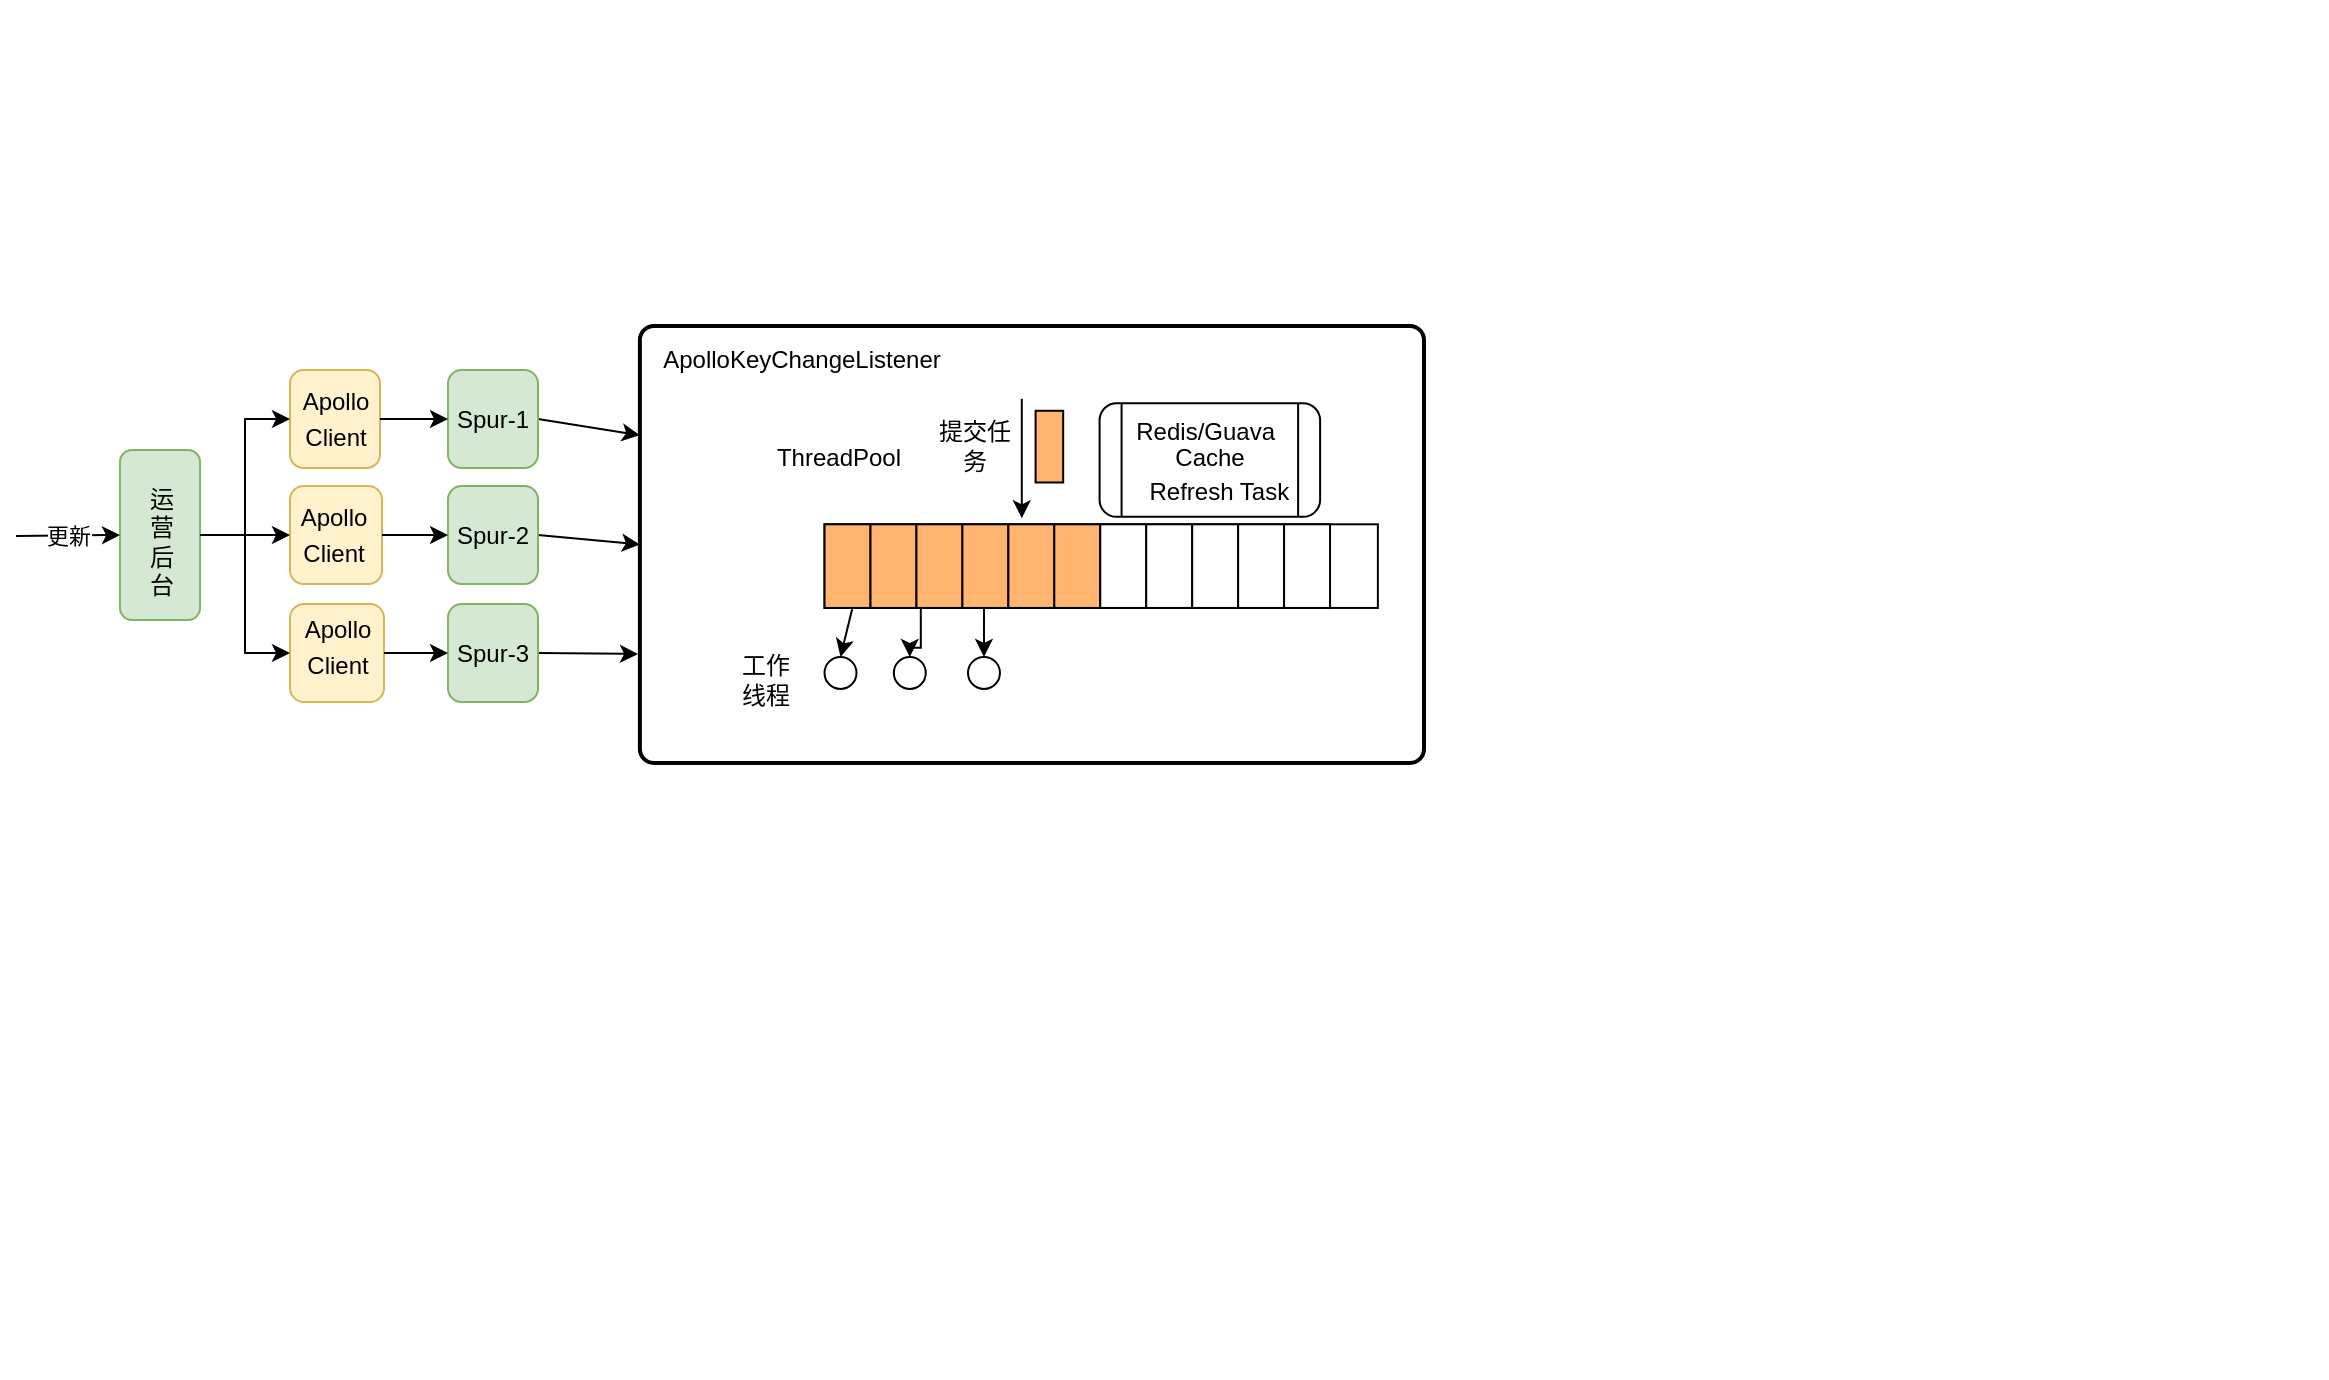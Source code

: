 <mxfile version="13.7.9" type="device"><diagram id="N5wMXvePrVsJ0OMswGRp" name="第 1 页"><mxGraphModel dx="1106" dy="848" grid="0" gridSize="10" guides="1" tooltips="1" connect="1" arrows="1" fold="1" page="1" pageScale="1" pageWidth="827" pageHeight="1169" math="0" shadow="0"><root><mxCell id="0"/><mxCell id="1" parent="0"/><mxCell id="qho-YwcdAsqTMY04BsFl-1" value="" style="group;rotation=90;" vertex="1" connectable="0" parent="1"><mxGeometry x="544" y="503" width="480" height="795" as="geometry"/></mxCell><mxCell id="qho-YwcdAsqTMY04BsFl-2" value="" style="group;rotation=180;" vertex="1" connectable="0" parent="qho-YwcdAsqTMY04BsFl-1"><mxGeometry x="-41" y="125" width="397" height="689" as="geometry"/></mxCell><mxCell id="qho-YwcdAsqTMY04BsFl-25" value="" style="group" vertex="1" connectable="0" parent="qho-YwcdAsqTMY04BsFl-2"><mxGeometry x="-146" y="149" width="373" height="229.5" as="geometry"/></mxCell><mxCell id="uO_jpUsOGbH22QIyTK_T-37" value="" style="group" parent="qho-YwcdAsqTMY04BsFl-25" vertex="1" connectable="0"><mxGeometry x="4" y="14" width="369" height="218.5" as="geometry"/></mxCell><mxCell id="uO_jpUsOGbH22QIyTK_T-34" value="" style="rounded=1;whiteSpace=wrap;html=1;absoluteArcSize=1;arcSize=14;strokeWidth=2;" parent="uO_jpUsOGbH22QIyTK_T-37" vertex="1"><mxGeometry x="-23.062" width="392.062" height="218.5" as="geometry"/></mxCell><mxCell id="uO_jpUsOGbH22QIyTK_T-38" value="ApolloKeyChangeListener" style="text;html=1;strokeColor=none;fillColor=none;align=center;verticalAlign=middle;whiteSpace=wrap;rounded=0;" parent="uO_jpUsOGbH22QIyTK_T-37" vertex="1"><mxGeometry x="-28" width="171.62" height="34.38" as="geometry"/></mxCell><mxCell id="uO_jpUsOGbH22QIyTK_T-93" value="" style="group" parent="uO_jpUsOGbH22QIyTK_T-37" vertex="1" connectable="0"><mxGeometry x="23.062" y="36.417" width="322.875" height="152.95" as="geometry"/></mxCell><mxCell id="uO_jpUsOGbH22QIyTK_T-55" value="" style="rounded=0;whiteSpace=wrap;html=1;" parent="uO_jpUsOGbH22QIyTK_T-93" vertex="1"><mxGeometry x="46.21" y="62.731" width="276.665" height="41.821" as="geometry"/></mxCell><mxCell id="uO_jpUsOGbH22QIyTK_T-66" value="" style="endArrow=classic;html=1;" parent="uO_jpUsOGbH22QIyTK_T-93" edge="1"><mxGeometry width="50" height="50" relative="1" as="geometry"><mxPoint x="144.835" as="sourcePoint"/><mxPoint x="144.835" y="59.746" as="targetPoint"/></mxGeometry></mxCell><mxCell id="uO_jpUsOGbH22QIyTK_T-67" value="" style="rounded=0;whiteSpace=wrap;html=1;fillColor=#FFB570;" parent="uO_jpUsOGbH22QIyTK_T-93" vertex="1"><mxGeometry x="151.731" y="5.975" width="13.794" height="35.848" as="geometry"/></mxCell><mxCell id="uO_jpUsOGbH22QIyTK_T-68" value="提交任务" style="text;html=1;strokeColor=none;fillColor=none;align=center;verticalAlign=middle;whiteSpace=wrap;rounded=0;" parent="uO_jpUsOGbH22QIyTK_T-93" vertex="1"><mxGeometry x="101.384" y="19.417" width="41.381" height="8.962" as="geometry"/></mxCell><mxCell id="uO_jpUsOGbH22QIyTK_T-72" value="" style="ellipse;whiteSpace=wrap;html=1;aspect=fixed;rounded=1;" parent="uO_jpUsOGbH22QIyTK_T-93" vertex="1"><mxGeometry x="46.209" y="129.052" width="15.971" height="15.971" as="geometry"/></mxCell><mxCell id="uO_jpUsOGbH22QIyTK_T-92" style="edgeStyle=orthogonalEdgeStyle;rounded=0;orthogonalLoop=1;jettySize=auto;html=1;exitX=0.174;exitY=1;exitDx=0;exitDy=0;exitPerimeter=0;" parent="uO_jpUsOGbH22QIyTK_T-93" source="uO_jpUsOGbH22QIyTK_T-55" target="uO_jpUsOGbH22QIyTK_T-73" edge="1"><mxGeometry relative="1" as="geometry"/></mxCell><mxCell id="uO_jpUsOGbH22QIyTK_T-73" value="" style="ellipse;whiteSpace=wrap;html=1;aspect=fixed;rounded=1;" parent="uO_jpUsOGbH22QIyTK_T-93" vertex="1"><mxGeometry x="80.852" y="129.052" width="15.971" height="15.971" as="geometry"/></mxCell><mxCell id="uO_jpUsOGbH22QIyTK_T-86" style="edgeStyle=orthogonalEdgeStyle;rounded=0;orthogonalLoop=1;jettySize=auto;html=1;exitX=0.318;exitY=0.986;exitDx=0;exitDy=0;entryX=0.5;entryY=0;entryDx=0;entryDy=0;exitPerimeter=0;" parent="uO_jpUsOGbH22QIyTK_T-93" source="uO_jpUsOGbH22QIyTK_T-55" target="uO_jpUsOGbH22QIyTK_T-74" edge="1"><mxGeometry relative="1" as="geometry"/></mxCell><mxCell id="uO_jpUsOGbH22QIyTK_T-74" value="" style="ellipse;whiteSpace=wrap;html=1;aspect=fixed;rounded=1;" parent="uO_jpUsOGbH22QIyTK_T-93" vertex="1"><mxGeometry x="117.937" y="129.052" width="15.971" height="15.971" as="geometry"/></mxCell><mxCell id="uO_jpUsOGbH22QIyTK_T-75" value="工作线程" style="text;html=1;strokeColor=none;fillColor=none;align=center;verticalAlign=middle;whiteSpace=wrap;rounded=0;" parent="uO_jpUsOGbH22QIyTK_T-93" vertex="1"><mxGeometry y="135.922" width="34.484" height="8.962" as="geometry"/></mxCell><mxCell id="uO_jpUsOGbH22QIyTK_T-80" value="" style="endArrow=classic;html=1;entryX=0.5;entryY=0;entryDx=0;entryDy=0;" parent="uO_jpUsOGbH22QIyTK_T-93" target="uO_jpUsOGbH22QIyTK_T-72" edge="1"><mxGeometry width="50" height="50" relative="1" as="geometry"><mxPoint x="60.003" y="105.153" as="sourcePoint"/><mxPoint x="63.106" y="128.454" as="targetPoint"/></mxGeometry></mxCell><mxCell id="uO_jpUsOGbH22QIyTK_T-95" value="" style="rounded=0;whiteSpace=wrap;html=1;fillColor=#FFB570;" parent="uO_jpUsOGbH22QIyTK_T-93" vertex="1"><mxGeometry x="46.21" y="62.731" width="22.978" height="41.822" as="geometry"/></mxCell><mxCell id="uO_jpUsOGbH22QIyTK_T-96" value="" style="rounded=0;whiteSpace=wrap;html=1;fillColor=#FFB570;" parent="uO_jpUsOGbH22QIyTK_T-93" vertex="1"><mxGeometry x="69.187" y="62.731" width="22.978" height="41.822" as="geometry"/></mxCell><mxCell id="uO_jpUsOGbH22QIyTK_T-97" value="" style="rounded=0;whiteSpace=wrap;html=1;fillColor=#FFB570;" parent="uO_jpUsOGbH22QIyTK_T-93" vertex="1"><mxGeometry x="92.165" y="62.731" width="22.978" height="41.822" as="geometry"/></mxCell><mxCell id="uO_jpUsOGbH22QIyTK_T-98" value="" style="rounded=0;whiteSpace=wrap;html=1;fillColor=#FFB570;" parent="uO_jpUsOGbH22QIyTK_T-93" vertex="1"><mxGeometry x="115.143" y="62.731" width="22.978" height="41.822" as="geometry"/></mxCell><mxCell id="uO_jpUsOGbH22QIyTK_T-99" value="" style="rounded=0;whiteSpace=wrap;html=1;fillColor=#FFB570;" parent="uO_jpUsOGbH22QIyTK_T-93" vertex="1"><mxGeometry x="138.121" y="62.731" width="22.978" height="41.822" as="geometry"/></mxCell><mxCell id="uO_jpUsOGbH22QIyTK_T-100" value="" style="rounded=0;whiteSpace=wrap;html=1;fillColor=#FFB570;" parent="uO_jpUsOGbH22QIyTK_T-93" vertex="1"><mxGeometry x="161.099" y="62.731" width="22.978" height="41.822" as="geometry"/></mxCell><mxCell id="uO_jpUsOGbH22QIyTK_T-101" value="" style="rounded=0;whiteSpace=wrap;html=1;" parent="uO_jpUsOGbH22QIyTK_T-93" vertex="1"><mxGeometry x="184.077" y="62.731" width="22.978" height="41.822" as="geometry"/></mxCell><mxCell id="uO_jpUsOGbH22QIyTK_T-102" value="" style="rounded=0;whiteSpace=wrap;html=1;" parent="uO_jpUsOGbH22QIyTK_T-93" vertex="1"><mxGeometry x="207.055" y="62.731" width="22.978" height="41.822" as="geometry"/></mxCell><mxCell id="uO_jpUsOGbH22QIyTK_T-103" value="" style="rounded=0;whiteSpace=wrap;html=1;" parent="uO_jpUsOGbH22QIyTK_T-93" vertex="1"><mxGeometry x="230.033" y="62.731" width="22.978" height="41.822" as="geometry"/></mxCell><mxCell id="uO_jpUsOGbH22QIyTK_T-104" value="" style="rounded=0;whiteSpace=wrap;html=1;" parent="uO_jpUsOGbH22QIyTK_T-93" vertex="1"><mxGeometry x="253.011" y="62.731" width="22.978" height="41.822" as="geometry"/></mxCell><mxCell id="uO_jpUsOGbH22QIyTK_T-105" value="" style="rounded=0;whiteSpace=wrap;html=1;" parent="uO_jpUsOGbH22QIyTK_T-93" vertex="1"><mxGeometry x="275.989" y="62.731" width="22.978" height="41.822" as="geometry"/></mxCell><mxCell id="uO_jpUsOGbH22QIyTK_T-107" value="" style="shape=process;whiteSpace=wrap;html=1;backgroundOutline=1;rounded=1;" parent="uO_jpUsOGbH22QIyTK_T-93" vertex="1"><mxGeometry x="183.73" y="2.19" width="110.27" height="56.82" as="geometry"/></mxCell><mxCell id="qho-YwcdAsqTMY04BsFl-36" style="edgeStyle=none;rounded=0;orthogonalLoop=1;jettySize=auto;html=1;exitX=0.5;exitY=0;exitDx=0;exitDy=0;" edge="1" parent="uO_jpUsOGbH22QIyTK_T-93"><mxGeometry relative="1" as="geometry"><mxPoint x="241.517" y="4.013" as="sourcePoint"/><mxPoint x="241.517" y="4.013" as="targetPoint"/></mxGeometry></mxCell><mxCell id="qho-YwcdAsqTMY04BsFl-53" value="" style="group" vertex="1" connectable="0" parent="uO_jpUsOGbH22QIyTK_T-93"><mxGeometry x="190.368" y="0.003" width="97" height="59" as="geometry"/></mxCell><mxCell id="qho-YwcdAsqTMY04BsFl-49" value="Redis/Guava&amp;nbsp;" style="text;html=1;strokeColor=none;fillColor=none;align=center;verticalAlign=middle;whiteSpace=wrap;rounded=0;" vertex="1" parent="qho-YwcdAsqTMY04BsFl-53"><mxGeometry width="97" height="33" as="geometry"/></mxCell><mxCell id="qho-YwcdAsqTMY04BsFl-50" value="Cache" style="text;html=1;strokeColor=none;fillColor=none;align=center;verticalAlign=middle;whiteSpace=wrap;rounded=0;" vertex="1" parent="qho-YwcdAsqTMY04BsFl-53"><mxGeometry x="28.5" y="19.5" width="40" height="20" as="geometry"/></mxCell><mxCell id="qho-YwcdAsqTMY04BsFl-51" value="&amp;nbsp;Refresh Task" style="text;html=1;strokeColor=none;fillColor=none;align=center;verticalAlign=middle;whiteSpace=wrap;rounded=0;" vertex="1" parent="qho-YwcdAsqTMY04BsFl-53"><mxGeometry x="12" y="35" width="80" height="24" as="geometry"/></mxCell><mxCell id="uO_jpUsOGbH22QIyTK_T-109" value="ThreadPool&lt;br&gt;" style="text;html=1;strokeColor=none;fillColor=none;align=center;verticalAlign=middle;whiteSpace=wrap;rounded=0;" parent="uO_jpUsOGbH22QIyTK_T-37" vertex="1"><mxGeometry x="37" y="59" width="79.18" height="14.57" as="geometry"/></mxCell><mxCell id="qho-YwcdAsqTMY04BsFl-3" value="" style="rounded=1;whiteSpace=wrap;html=1;fillColor=#d5e8d4;strokeColor=#82b366;" vertex="1" parent="qho-YwcdAsqTMY04BsFl-2"><mxGeometry x="-425" y="225" width="40" height="85" as="geometry"/></mxCell><mxCell id="qho-YwcdAsqTMY04BsFl-5" value="运营后台" style="text;html=1;strokeColor=none;fillColor=none;align=center;verticalAlign=middle;whiteSpace=wrap;rounded=0;" vertex="1" parent="qho-YwcdAsqTMY04BsFl-2"><mxGeometry x="-415" y="237" width="22" height="67" as="geometry"/></mxCell><mxCell id="qho-YwcdAsqTMY04BsFl-6" value="更新" style="endArrow=classic;html=1;entryX=0;entryY=0.5;entryDx=0;entryDy=0;" edge="1" parent="qho-YwcdAsqTMY04BsFl-2" target="qho-YwcdAsqTMY04BsFl-3"><mxGeometry width="50" height="50" relative="1" as="geometry"><mxPoint x="-477" y="268" as="sourcePoint"/><mxPoint x="-514" y="244" as="targetPoint"/></mxGeometry></mxCell><mxCell id="qho-YwcdAsqTMY04BsFl-9" value="" style="rounded=1;whiteSpace=wrap;html=1;fillColor=#fff2cc;strokeColor=#d6b656;" vertex="1" parent="qho-YwcdAsqTMY04BsFl-2"><mxGeometry x="-340" y="185" width="45" height="49" as="geometry"/></mxCell><mxCell id="qho-YwcdAsqTMY04BsFl-12" style="edgeStyle=orthogonalEdgeStyle;rounded=0;orthogonalLoop=1;jettySize=auto;html=1;exitX=1;exitY=0.5;exitDx=0;exitDy=0;entryX=0;entryY=0.5;entryDx=0;entryDy=0;" edge="1" parent="qho-YwcdAsqTMY04BsFl-2" source="qho-YwcdAsqTMY04BsFl-3" target="qho-YwcdAsqTMY04BsFl-9"><mxGeometry relative="1" as="geometry"/></mxCell><mxCell id="qho-YwcdAsqTMY04BsFl-10" value="" style="rounded=1;whiteSpace=wrap;html=1;fillColor=#fff2cc;strokeColor=#d6b656;" vertex="1" parent="qho-YwcdAsqTMY04BsFl-2"><mxGeometry x="-340" y="243" width="46" height="49" as="geometry"/></mxCell><mxCell id="qho-YwcdAsqTMY04BsFl-13" style="edgeStyle=orthogonalEdgeStyle;rounded=0;orthogonalLoop=1;jettySize=auto;html=1;exitX=1;exitY=0.5;exitDx=0;exitDy=0;entryX=0;entryY=0.5;entryDx=0;entryDy=0;" edge="1" parent="qho-YwcdAsqTMY04BsFl-2" source="qho-YwcdAsqTMY04BsFl-3" target="qho-YwcdAsqTMY04BsFl-10"><mxGeometry relative="1" as="geometry"/></mxCell><mxCell id="qho-YwcdAsqTMY04BsFl-11" value="&lt;span style=&quot;color: rgba(0 , 0 , 0 , 0) ; font-family: monospace ; font-size: 0px&quot;&gt;%3CmxGraphModel%3E%3Croot%3E%3CmxCell%20id%3D%220%22%2F%3E%3CmxCell%20id%3D%221%22%20parent%3D%220%22%2F%3E%3CmxCell%20id%3D%222%22%20value%3D%22%22%20style%3D%22group%22%20vertex%3D%221%22%20connectable%3D%220%22%20parent%3D%221%22%3E%3CmxGeometry%20x%3D%22163%22%20y%3D%22817.5%22%20width%3D%2246%22%20height%3D%2240%22%20as%3D%22geometry%22%2F%3E%3C%2FmxCell%3E%3CmxCell%20id%3D%223%22%20value%3D%22Apollo%22%20style%3D%22text%3Bhtml%3D1%3BstrokeColor%3Dnone%3BfillColor%3Dnone%3Balign%3Dcenter%3BverticalAlign%3Dmiddle%3BwhiteSpace%3Dwrap%3Brounded%3D0%3B%22%20vertex%3D%221%22%20parent%3D%222%22%3E%3CmxGeometry%20width%3D%2246%22%20height%3D%2222%22%20as%3D%22geometry%22%2F%3E%3C%2FmxCell%3E%3CmxCell%20id%3D%224%22%20value%3D%22Client%22%20style%3D%22text%3Bhtml%3D1%3BstrokeColor%3Dnone%3BfillColor%3Dnone%3Balign%3Dcenter%3BverticalAlign%3Dmiddle%3BwhiteSpace%3Dwrap%3Brounded%3D0%3B%22%20vertex%3D%221%22%20parent%3D%222%22%3E%3CmxGeometry%20y%3D%2218%22%20width%3D%2246%22%20height%3D%2222%22%20as%3D%22geometry%22%2F%3E%3C%2FmxCell%3E%3C%2Froot%3E%3C%2FmxGraphModel%3E&lt;/span&gt;" style="rounded=1;whiteSpace=wrap;html=1;fillColor=#fff2cc;strokeColor=#d6b656;" vertex="1" parent="qho-YwcdAsqTMY04BsFl-2"><mxGeometry x="-340" y="302" width="47" height="49" as="geometry"/></mxCell><mxCell id="qho-YwcdAsqTMY04BsFl-14" style="edgeStyle=orthogonalEdgeStyle;rounded=0;orthogonalLoop=1;jettySize=auto;html=1;exitX=1;exitY=0.5;exitDx=0;exitDy=0;entryX=0;entryY=0.5;entryDx=0;entryDy=0;" edge="1" parent="qho-YwcdAsqTMY04BsFl-2" source="qho-YwcdAsqTMY04BsFl-3" target="qho-YwcdAsqTMY04BsFl-11"><mxGeometry relative="1" as="geometry"/></mxCell><mxCell id="qho-YwcdAsqTMY04BsFl-34" style="rounded=0;orthogonalLoop=1;jettySize=auto;html=1;exitX=1;exitY=0.5;exitDx=0;exitDy=0;entryX=0;entryY=0.25;entryDx=0;entryDy=0;" edge="1" parent="qho-YwcdAsqTMY04BsFl-2" source="qho-YwcdAsqTMY04BsFl-15" target="uO_jpUsOGbH22QIyTK_T-34"><mxGeometry relative="1" as="geometry"/></mxCell><mxCell id="qho-YwcdAsqTMY04BsFl-15" value="Spur-1" style="rounded=1;whiteSpace=wrap;html=1;fillColor=#d5e8d4;strokeColor=#82b366;" vertex="1" parent="qho-YwcdAsqTMY04BsFl-2"><mxGeometry x="-261" y="185" width="45" height="49" as="geometry"/></mxCell><mxCell id="qho-YwcdAsqTMY04BsFl-18" style="edgeStyle=orthogonalEdgeStyle;rounded=0;orthogonalLoop=1;jettySize=auto;html=1;exitX=1;exitY=0.5;exitDx=0;exitDy=0;entryX=0;entryY=0.5;entryDx=0;entryDy=0;" edge="1" parent="qho-YwcdAsqTMY04BsFl-2" source="qho-YwcdAsqTMY04BsFl-9" target="qho-YwcdAsqTMY04BsFl-15"><mxGeometry relative="1" as="geometry"/></mxCell><mxCell id="qho-YwcdAsqTMY04BsFl-28" style="rounded=0;orthogonalLoop=1;jettySize=auto;html=1;exitX=1;exitY=0.5;exitDx=0;exitDy=0;entryX=0;entryY=0.5;entryDx=0;entryDy=0;" edge="1" parent="qho-YwcdAsqTMY04BsFl-2" source="qho-YwcdAsqTMY04BsFl-16" target="uO_jpUsOGbH22QIyTK_T-34"><mxGeometry relative="1" as="geometry"/></mxCell><mxCell id="qho-YwcdAsqTMY04BsFl-16" value="Spur-2" style="rounded=1;whiteSpace=wrap;html=1;fillColor=#d5e8d4;strokeColor=#82b366;" vertex="1" parent="qho-YwcdAsqTMY04BsFl-2"><mxGeometry x="-261" y="243" width="45" height="49" as="geometry"/></mxCell><mxCell id="qho-YwcdAsqTMY04BsFl-19" style="edgeStyle=orthogonalEdgeStyle;rounded=0;orthogonalLoop=1;jettySize=auto;html=1;exitX=1;exitY=0.5;exitDx=0;exitDy=0;entryX=0;entryY=0.5;entryDx=0;entryDy=0;" edge="1" parent="qho-YwcdAsqTMY04BsFl-2" source="qho-YwcdAsqTMY04BsFl-10" target="qho-YwcdAsqTMY04BsFl-16"><mxGeometry relative="1" as="geometry"/></mxCell><mxCell id="qho-YwcdAsqTMY04BsFl-29" style="rounded=0;orthogonalLoop=1;jettySize=auto;html=1;exitX=1;exitY=0.5;exitDx=0;exitDy=0;" edge="1" parent="qho-YwcdAsqTMY04BsFl-2" source="qho-YwcdAsqTMY04BsFl-17"><mxGeometry relative="1" as="geometry"><mxPoint x="-166" y="327" as="targetPoint"/></mxGeometry></mxCell><mxCell id="qho-YwcdAsqTMY04BsFl-17" value="Spur-3" style="rounded=1;whiteSpace=wrap;html=1;fillColor=#d5e8d4;strokeColor=#82b366;" vertex="1" parent="qho-YwcdAsqTMY04BsFl-2"><mxGeometry x="-261" y="302" width="45" height="49" as="geometry"/></mxCell><mxCell id="qho-YwcdAsqTMY04BsFl-23" value="" style="edgeStyle=orthogonalEdgeStyle;rounded=0;orthogonalLoop=1;jettySize=auto;html=1;" edge="1" parent="qho-YwcdAsqTMY04BsFl-2" source="qho-YwcdAsqTMY04BsFl-11" target="qho-YwcdAsqTMY04BsFl-17"><mxGeometry relative="1" as="geometry"/></mxCell><mxCell id="qho-YwcdAsqTMY04BsFl-39" value="" style="group" vertex="1" connectable="0" parent="qho-YwcdAsqTMY04BsFl-2"><mxGeometry x="-340" y="189.5" width="46" height="40" as="geometry"/></mxCell><mxCell id="qho-YwcdAsqTMY04BsFl-37" value="Apollo" style="text;html=1;strokeColor=none;fillColor=none;align=center;verticalAlign=middle;whiteSpace=wrap;rounded=0;" vertex="1" parent="qho-YwcdAsqTMY04BsFl-39"><mxGeometry width="46" height="22" as="geometry"/></mxCell><mxCell id="qho-YwcdAsqTMY04BsFl-38" value="Client" style="text;html=1;strokeColor=none;fillColor=none;align=center;verticalAlign=middle;whiteSpace=wrap;rounded=0;" vertex="1" parent="qho-YwcdAsqTMY04BsFl-39"><mxGeometry y="18" width="46" height="22" as="geometry"/></mxCell><mxCell id="qho-YwcdAsqTMY04BsFl-40" value="" style="group" vertex="1" connectable="0" parent="qho-YwcdAsqTMY04BsFl-2"><mxGeometry x="-341" y="247.5" width="46" height="40" as="geometry"/></mxCell><mxCell id="qho-YwcdAsqTMY04BsFl-41" value="Apollo" style="text;html=1;strokeColor=none;fillColor=none;align=center;verticalAlign=middle;whiteSpace=wrap;rounded=0;" vertex="1" parent="qho-YwcdAsqTMY04BsFl-40"><mxGeometry width="46" height="22" as="geometry"/></mxCell><mxCell id="qho-YwcdAsqTMY04BsFl-42" value="Client" style="text;html=1;strokeColor=none;fillColor=none;align=center;verticalAlign=middle;whiteSpace=wrap;rounded=0;" vertex="1" parent="qho-YwcdAsqTMY04BsFl-40"><mxGeometry y="18" width="46" height="22" as="geometry"/></mxCell><mxCell id="qho-YwcdAsqTMY04BsFl-43" value="" style="group" vertex="1" connectable="0" parent="qho-YwcdAsqTMY04BsFl-2"><mxGeometry x="-339" y="304" width="46" height="40" as="geometry"/></mxCell><mxCell id="qho-YwcdAsqTMY04BsFl-44" value="Apollo" style="text;html=1;strokeColor=none;fillColor=none;align=center;verticalAlign=middle;whiteSpace=wrap;rounded=0;" vertex="1" parent="qho-YwcdAsqTMY04BsFl-43"><mxGeometry width="46" height="22" as="geometry"/></mxCell><mxCell id="qho-YwcdAsqTMY04BsFl-45" value="Client" style="text;html=1;strokeColor=none;fillColor=none;align=center;verticalAlign=middle;whiteSpace=wrap;rounded=0;" vertex="1" parent="qho-YwcdAsqTMY04BsFl-43"><mxGeometry y="18" width="46" height="22" as="geometry"/></mxCell></root></mxGraphModel></diagram></mxfile>